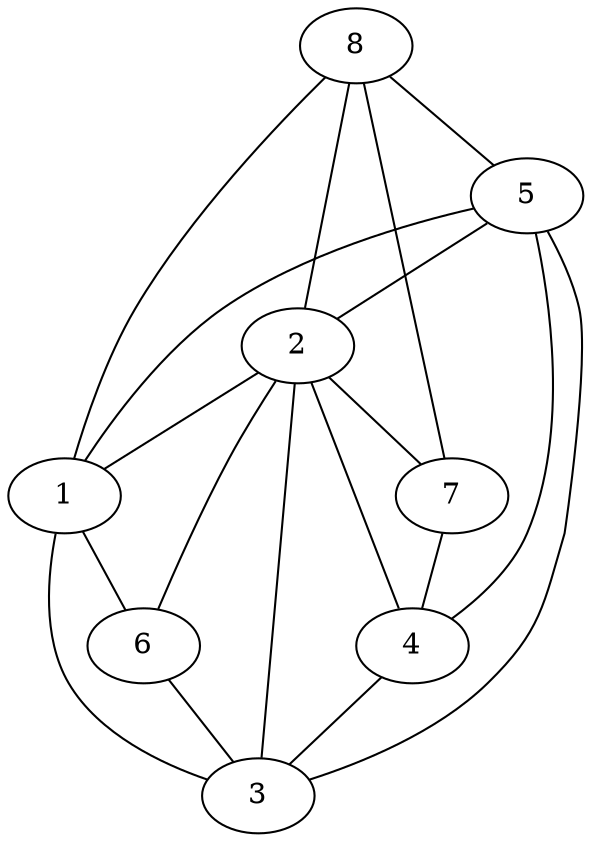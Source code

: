 graph  {
	2--1;
	3--1;
	4--3;
	5--3;
	6--3;
	7--4;
	8--5;
	8--1;
	2--4;
	1--6;
	8--2;
	5--1;
	2--3;
	8--7;
	2--7;
	5--4;
	5--2;
	2--6;
	1;
	2;
	3;
	4;
	5;
	6;
	7;
	8;

}
